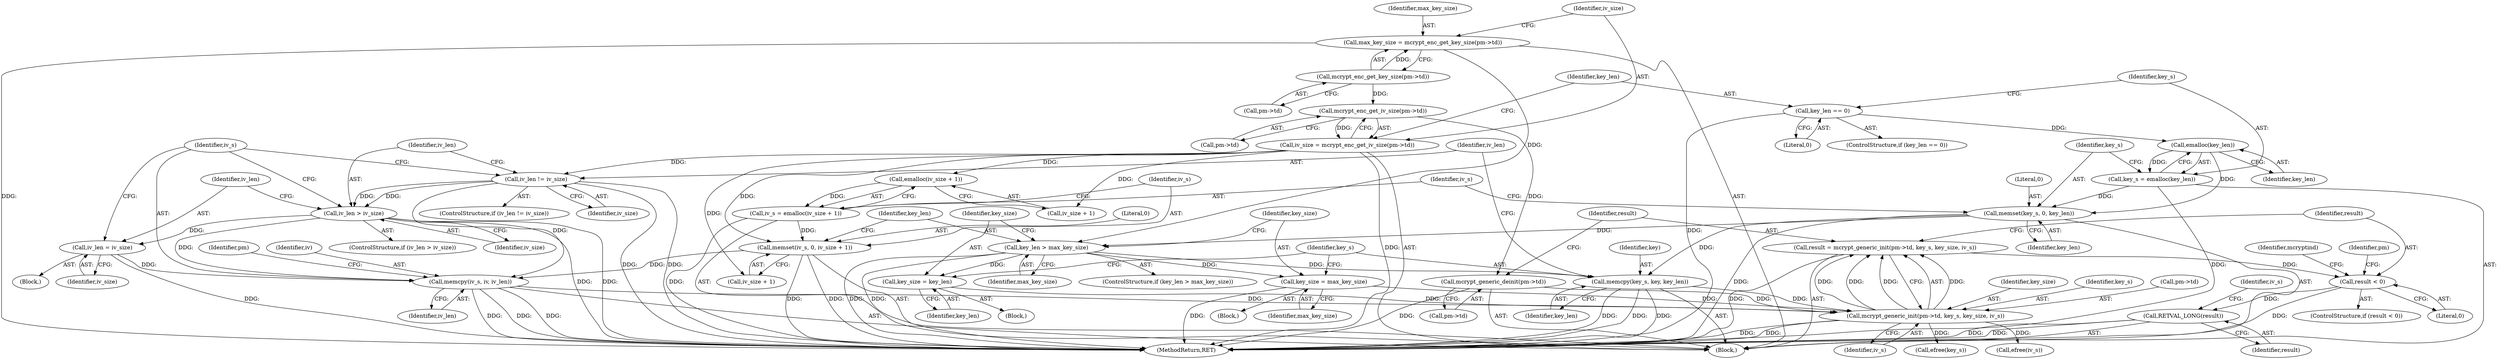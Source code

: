 digraph "0_php-src_6c5211a0cef0cc2854eaa387e0eb036e012904d0?w=1_0@API" {
"1000196" [label="(Call,result = mcrypt_generic_init(pm->td, key_s, key_size, iv_s))"];
"1000198" [label="(Call,mcrypt_generic_init(pm->td, key_s, key_size, iv_s))"];
"1000192" [label="(Call,mcrypt_generic_deinit(pm->td))"];
"1000129" [label="(Call,mcrypt_enc_get_iv_size(pm->td))"];
"1000123" [label="(Call,mcrypt_enc_get_key_size(pm->td))"];
"1000171" [label="(Call,memcpy(key_s, key, key_len))"];
"1000142" [label="(Call,memset(key_s, 0, key_len))"];
"1000138" [label="(Call,key_s = emalloc(key_len))"];
"1000140" [label="(Call,emalloc(key_len))"];
"1000134" [label="(Call,key_len == 0)"];
"1000159" [label="(Call,key_len > max_key_size)"];
"1000121" [label="(Call,max_key_size = mcrypt_enc_get_key_size(pm->td))"];
"1000163" [label="(Call,key_size = max_key_size)"];
"1000168" [label="(Call,key_size = key_len)"];
"1000188" [label="(Call,memcpy(iv_s, iv, iv_len))"];
"1000152" [label="(Call,memset(iv_s, 0, iv_size + 1))"];
"1000146" [label="(Call,iv_s = emalloc(iv_size + 1))"];
"1000148" [label="(Call,emalloc(iv_size + 1))"];
"1000127" [label="(Call,iv_size = mcrypt_enc_get_iv_size(pm->td))"];
"1000181" [label="(Call,iv_len > iv_size)"];
"1000176" [label="(Call,iv_len != iv_size)"];
"1000185" [label="(Call,iv_len = iv_size)"];
"1000206" [label="(Call,result < 0)"];
"1000230" [label="(Call,RETVAL_LONG(result))"];
"1000175" [label="(ControlStructure,if (iv_len != iv_size))"];
"1000154" [label="(Literal,0)"];
"1000141" [label="(Identifier,key_len)"];
"1000180" [label="(ControlStructure,if (iv_len > iv_size))"];
"1000162" [label="(Block,)"];
"1000142" [label="(Call,memset(key_s, 0, key_len))"];
"1000138" [label="(Call,key_s = emalloc(key_len))"];
"1000205" [label="(ControlStructure,if (result < 0))"];
"1000140" [label="(Call,emalloc(key_len))"];
"1000183" [label="(Identifier,iv_size)"];
"1000153" [label="(Identifier,iv_s)"];
"1000103" [label="(Block,)"];
"1000168" [label="(Call,key_size = key_len)"];
"1000123" [label="(Call,mcrypt_enc_get_key_size(pm->td))"];
"1000163" [label="(Call,key_size = max_key_size)"];
"1000227" [label="(Identifier,pm)"];
"1000173" [label="(Identifier,key)"];
"1000155" [label="(Call,iv_size + 1)"];
"1000136" [label="(Literal,0)"];
"1000186" [label="(Identifier,iv_len)"];
"1000203" [label="(Identifier,key_size)"];
"1000161" [label="(Identifier,max_key_size)"];
"1000170" [label="(Identifier,key_len)"];
"1000129" [label="(Call,mcrypt_enc_get_iv_size(pm->td))"];
"1000135" [label="(Identifier,key_len)"];
"1000176" [label="(Call,iv_len != iv_size)"];
"1000177" [label="(Identifier,iv_len)"];
"1000172" [label="(Identifier,key_s)"];
"1000206" [label="(Call,result < 0)"];
"1000192" [label="(Call,mcrypt_generic_deinit(pm->td))"];
"1000164" [label="(Identifier,key_size)"];
"1000233" [label="(Identifier,iv_s)"];
"1000147" [label="(Identifier,iv_s)"];
"1000232" [label="(Call,efree(iv_s))"];
"1000174" [label="(Identifier,key_len)"];
"1000160" [label="(Identifier,key_len)"];
"1000169" [label="(Identifier,key_size)"];
"1000165" [label="(Identifier,max_key_size)"];
"1000185" [label="(Call,iv_len = iv_size)"];
"1000198" [label="(Call,mcrypt_generic_init(pm->td, key_s, key_size, iv_s))"];
"1000133" [label="(ControlStructure,if (key_len == 0))"];
"1000202" [label="(Identifier,key_s)"];
"1000134" [label="(Call,key_len == 0)"];
"1000197" [label="(Identifier,result)"];
"1000230" [label="(Call,RETVAL_LONG(result))"];
"1000145" [label="(Identifier,key_len)"];
"1000149" [label="(Call,iv_size + 1)"];
"1000184" [label="(Block,)"];
"1000122" [label="(Identifier,max_key_size)"];
"1000193" [label="(Call,pm->td)"];
"1000128" [label="(Identifier,iv_size)"];
"1000189" [label="(Identifier,iv_s)"];
"1000152" [label="(Call,memset(iv_s, 0, iv_size + 1))"];
"1000207" [label="(Identifier,result)"];
"1000187" [label="(Identifier,iv_size)"];
"1000196" [label="(Call,result = mcrypt_generic_init(pm->td, key_s, key_size, iv_s))"];
"1000199" [label="(Call,pm->td)"];
"1000178" [label="(Identifier,iv_size)"];
"1000158" [label="(ControlStructure,if (key_len > max_key_size))"];
"1000231" [label="(Identifier,result)"];
"1000139" [label="(Identifier,key_s)"];
"1000212" [label="(Identifier,mcryptind)"];
"1000167" [label="(Block,)"];
"1000204" [label="(Identifier,iv_s)"];
"1000236" [label="(MethodReturn,RET)"];
"1000127" [label="(Call,iv_size = mcrypt_enc_get_iv_size(pm->td))"];
"1000234" [label="(Call,efree(key_s))"];
"1000191" [label="(Identifier,iv_len)"];
"1000148" [label="(Call,emalloc(iv_size + 1))"];
"1000171" [label="(Call,memcpy(key_s, key, key_len))"];
"1000146" [label="(Call,iv_s = emalloc(iv_size + 1))"];
"1000188" [label="(Call,memcpy(iv_s, iv, iv_len))"];
"1000130" [label="(Call,pm->td)"];
"1000159" [label="(Call,key_len > max_key_size)"];
"1000143" [label="(Identifier,key_s)"];
"1000181" [label="(Call,iv_len > iv_size)"];
"1000121" [label="(Call,max_key_size = mcrypt_enc_get_key_size(pm->td))"];
"1000208" [label="(Literal,0)"];
"1000182" [label="(Identifier,iv_len)"];
"1000194" [label="(Identifier,pm)"];
"1000190" [label="(Identifier,iv)"];
"1000124" [label="(Call,pm->td)"];
"1000144" [label="(Literal,0)"];
"1000196" -> "1000103"  [label="AST: "];
"1000196" -> "1000198"  [label="CFG: "];
"1000197" -> "1000196"  [label="AST: "];
"1000198" -> "1000196"  [label="AST: "];
"1000207" -> "1000196"  [label="CFG: "];
"1000196" -> "1000236"  [label="DDG: "];
"1000198" -> "1000196"  [label="DDG: "];
"1000198" -> "1000196"  [label="DDG: "];
"1000198" -> "1000196"  [label="DDG: "];
"1000198" -> "1000196"  [label="DDG: "];
"1000196" -> "1000206"  [label="DDG: "];
"1000198" -> "1000204"  [label="CFG: "];
"1000199" -> "1000198"  [label="AST: "];
"1000202" -> "1000198"  [label="AST: "];
"1000203" -> "1000198"  [label="AST: "];
"1000204" -> "1000198"  [label="AST: "];
"1000198" -> "1000236"  [label="DDG: "];
"1000198" -> "1000236"  [label="DDG: "];
"1000192" -> "1000198"  [label="DDG: "];
"1000171" -> "1000198"  [label="DDG: "];
"1000163" -> "1000198"  [label="DDG: "];
"1000168" -> "1000198"  [label="DDG: "];
"1000188" -> "1000198"  [label="DDG: "];
"1000198" -> "1000232"  [label="DDG: "];
"1000198" -> "1000234"  [label="DDG: "];
"1000192" -> "1000103"  [label="AST: "];
"1000192" -> "1000193"  [label="CFG: "];
"1000193" -> "1000192"  [label="AST: "];
"1000197" -> "1000192"  [label="CFG: "];
"1000192" -> "1000236"  [label="DDG: "];
"1000129" -> "1000192"  [label="DDG: "];
"1000129" -> "1000127"  [label="AST: "];
"1000129" -> "1000130"  [label="CFG: "];
"1000130" -> "1000129"  [label="AST: "];
"1000127" -> "1000129"  [label="CFG: "];
"1000129" -> "1000127"  [label="DDG: "];
"1000123" -> "1000129"  [label="DDG: "];
"1000123" -> "1000121"  [label="AST: "];
"1000123" -> "1000124"  [label="CFG: "];
"1000124" -> "1000123"  [label="AST: "];
"1000121" -> "1000123"  [label="CFG: "];
"1000123" -> "1000121"  [label="DDG: "];
"1000171" -> "1000103"  [label="AST: "];
"1000171" -> "1000174"  [label="CFG: "];
"1000172" -> "1000171"  [label="AST: "];
"1000173" -> "1000171"  [label="AST: "];
"1000174" -> "1000171"  [label="AST: "];
"1000177" -> "1000171"  [label="CFG: "];
"1000171" -> "1000236"  [label="DDG: "];
"1000171" -> "1000236"  [label="DDG: "];
"1000171" -> "1000236"  [label="DDG: "];
"1000142" -> "1000171"  [label="DDG: "];
"1000159" -> "1000171"  [label="DDG: "];
"1000142" -> "1000103"  [label="AST: "];
"1000142" -> "1000145"  [label="CFG: "];
"1000143" -> "1000142"  [label="AST: "];
"1000144" -> "1000142"  [label="AST: "];
"1000145" -> "1000142"  [label="AST: "];
"1000147" -> "1000142"  [label="CFG: "];
"1000142" -> "1000236"  [label="DDG: "];
"1000138" -> "1000142"  [label="DDG: "];
"1000140" -> "1000142"  [label="DDG: "];
"1000142" -> "1000159"  [label="DDG: "];
"1000138" -> "1000103"  [label="AST: "];
"1000138" -> "1000140"  [label="CFG: "];
"1000139" -> "1000138"  [label="AST: "];
"1000140" -> "1000138"  [label="AST: "];
"1000143" -> "1000138"  [label="CFG: "];
"1000138" -> "1000236"  [label="DDG: "];
"1000140" -> "1000138"  [label="DDG: "];
"1000140" -> "1000141"  [label="CFG: "];
"1000141" -> "1000140"  [label="AST: "];
"1000134" -> "1000140"  [label="DDG: "];
"1000134" -> "1000133"  [label="AST: "];
"1000134" -> "1000136"  [label="CFG: "];
"1000135" -> "1000134"  [label="AST: "];
"1000136" -> "1000134"  [label="AST: "];
"1000139" -> "1000134"  [label="CFG: "];
"1000134" -> "1000236"  [label="DDG: "];
"1000159" -> "1000158"  [label="AST: "];
"1000159" -> "1000161"  [label="CFG: "];
"1000160" -> "1000159"  [label="AST: "];
"1000161" -> "1000159"  [label="AST: "];
"1000164" -> "1000159"  [label="CFG: "];
"1000169" -> "1000159"  [label="CFG: "];
"1000159" -> "1000236"  [label="DDG: "];
"1000159" -> "1000236"  [label="DDG: "];
"1000121" -> "1000159"  [label="DDG: "];
"1000159" -> "1000163"  [label="DDG: "];
"1000159" -> "1000168"  [label="DDG: "];
"1000121" -> "1000103"  [label="AST: "];
"1000122" -> "1000121"  [label="AST: "];
"1000128" -> "1000121"  [label="CFG: "];
"1000121" -> "1000236"  [label="DDG: "];
"1000163" -> "1000162"  [label="AST: "];
"1000163" -> "1000165"  [label="CFG: "];
"1000164" -> "1000163"  [label="AST: "];
"1000165" -> "1000163"  [label="AST: "];
"1000172" -> "1000163"  [label="CFG: "];
"1000163" -> "1000236"  [label="DDG: "];
"1000168" -> "1000167"  [label="AST: "];
"1000168" -> "1000170"  [label="CFG: "];
"1000169" -> "1000168"  [label="AST: "];
"1000170" -> "1000168"  [label="AST: "];
"1000172" -> "1000168"  [label="CFG: "];
"1000188" -> "1000103"  [label="AST: "];
"1000188" -> "1000191"  [label="CFG: "];
"1000189" -> "1000188"  [label="AST: "];
"1000190" -> "1000188"  [label="AST: "];
"1000191" -> "1000188"  [label="AST: "];
"1000194" -> "1000188"  [label="CFG: "];
"1000188" -> "1000236"  [label="DDG: "];
"1000188" -> "1000236"  [label="DDG: "];
"1000188" -> "1000236"  [label="DDG: "];
"1000152" -> "1000188"  [label="DDG: "];
"1000181" -> "1000188"  [label="DDG: "];
"1000185" -> "1000188"  [label="DDG: "];
"1000176" -> "1000188"  [label="DDG: "];
"1000152" -> "1000103"  [label="AST: "];
"1000152" -> "1000155"  [label="CFG: "];
"1000153" -> "1000152"  [label="AST: "];
"1000154" -> "1000152"  [label="AST: "];
"1000155" -> "1000152"  [label="AST: "];
"1000160" -> "1000152"  [label="CFG: "];
"1000152" -> "1000236"  [label="DDG: "];
"1000152" -> "1000236"  [label="DDG: "];
"1000146" -> "1000152"  [label="DDG: "];
"1000127" -> "1000152"  [label="DDG: "];
"1000146" -> "1000103"  [label="AST: "];
"1000146" -> "1000148"  [label="CFG: "];
"1000147" -> "1000146"  [label="AST: "];
"1000148" -> "1000146"  [label="AST: "];
"1000153" -> "1000146"  [label="CFG: "];
"1000146" -> "1000236"  [label="DDG: "];
"1000148" -> "1000146"  [label="DDG: "];
"1000148" -> "1000149"  [label="CFG: "];
"1000149" -> "1000148"  [label="AST: "];
"1000127" -> "1000148"  [label="DDG: "];
"1000127" -> "1000103"  [label="AST: "];
"1000128" -> "1000127"  [label="AST: "];
"1000135" -> "1000127"  [label="CFG: "];
"1000127" -> "1000236"  [label="DDG: "];
"1000127" -> "1000149"  [label="DDG: "];
"1000127" -> "1000155"  [label="DDG: "];
"1000127" -> "1000176"  [label="DDG: "];
"1000181" -> "1000180"  [label="AST: "];
"1000181" -> "1000183"  [label="CFG: "];
"1000182" -> "1000181"  [label="AST: "];
"1000183" -> "1000181"  [label="AST: "];
"1000186" -> "1000181"  [label="CFG: "];
"1000189" -> "1000181"  [label="CFG: "];
"1000181" -> "1000236"  [label="DDG: "];
"1000181" -> "1000236"  [label="DDG: "];
"1000176" -> "1000181"  [label="DDG: "];
"1000176" -> "1000181"  [label="DDG: "];
"1000181" -> "1000185"  [label="DDG: "];
"1000176" -> "1000175"  [label="AST: "];
"1000176" -> "1000178"  [label="CFG: "];
"1000177" -> "1000176"  [label="AST: "];
"1000178" -> "1000176"  [label="AST: "];
"1000182" -> "1000176"  [label="CFG: "];
"1000189" -> "1000176"  [label="CFG: "];
"1000176" -> "1000236"  [label="DDG: "];
"1000176" -> "1000236"  [label="DDG: "];
"1000185" -> "1000184"  [label="AST: "];
"1000185" -> "1000187"  [label="CFG: "];
"1000186" -> "1000185"  [label="AST: "];
"1000187" -> "1000185"  [label="AST: "];
"1000189" -> "1000185"  [label="CFG: "];
"1000185" -> "1000236"  [label="DDG: "];
"1000206" -> "1000205"  [label="AST: "];
"1000206" -> "1000208"  [label="CFG: "];
"1000207" -> "1000206"  [label="AST: "];
"1000208" -> "1000206"  [label="AST: "];
"1000212" -> "1000206"  [label="CFG: "];
"1000227" -> "1000206"  [label="CFG: "];
"1000206" -> "1000236"  [label="DDG: "];
"1000206" -> "1000230"  [label="DDG: "];
"1000230" -> "1000103"  [label="AST: "];
"1000230" -> "1000231"  [label="CFG: "];
"1000231" -> "1000230"  [label="AST: "];
"1000233" -> "1000230"  [label="CFG: "];
"1000230" -> "1000236"  [label="DDG: "];
"1000230" -> "1000236"  [label="DDG: "];
}
